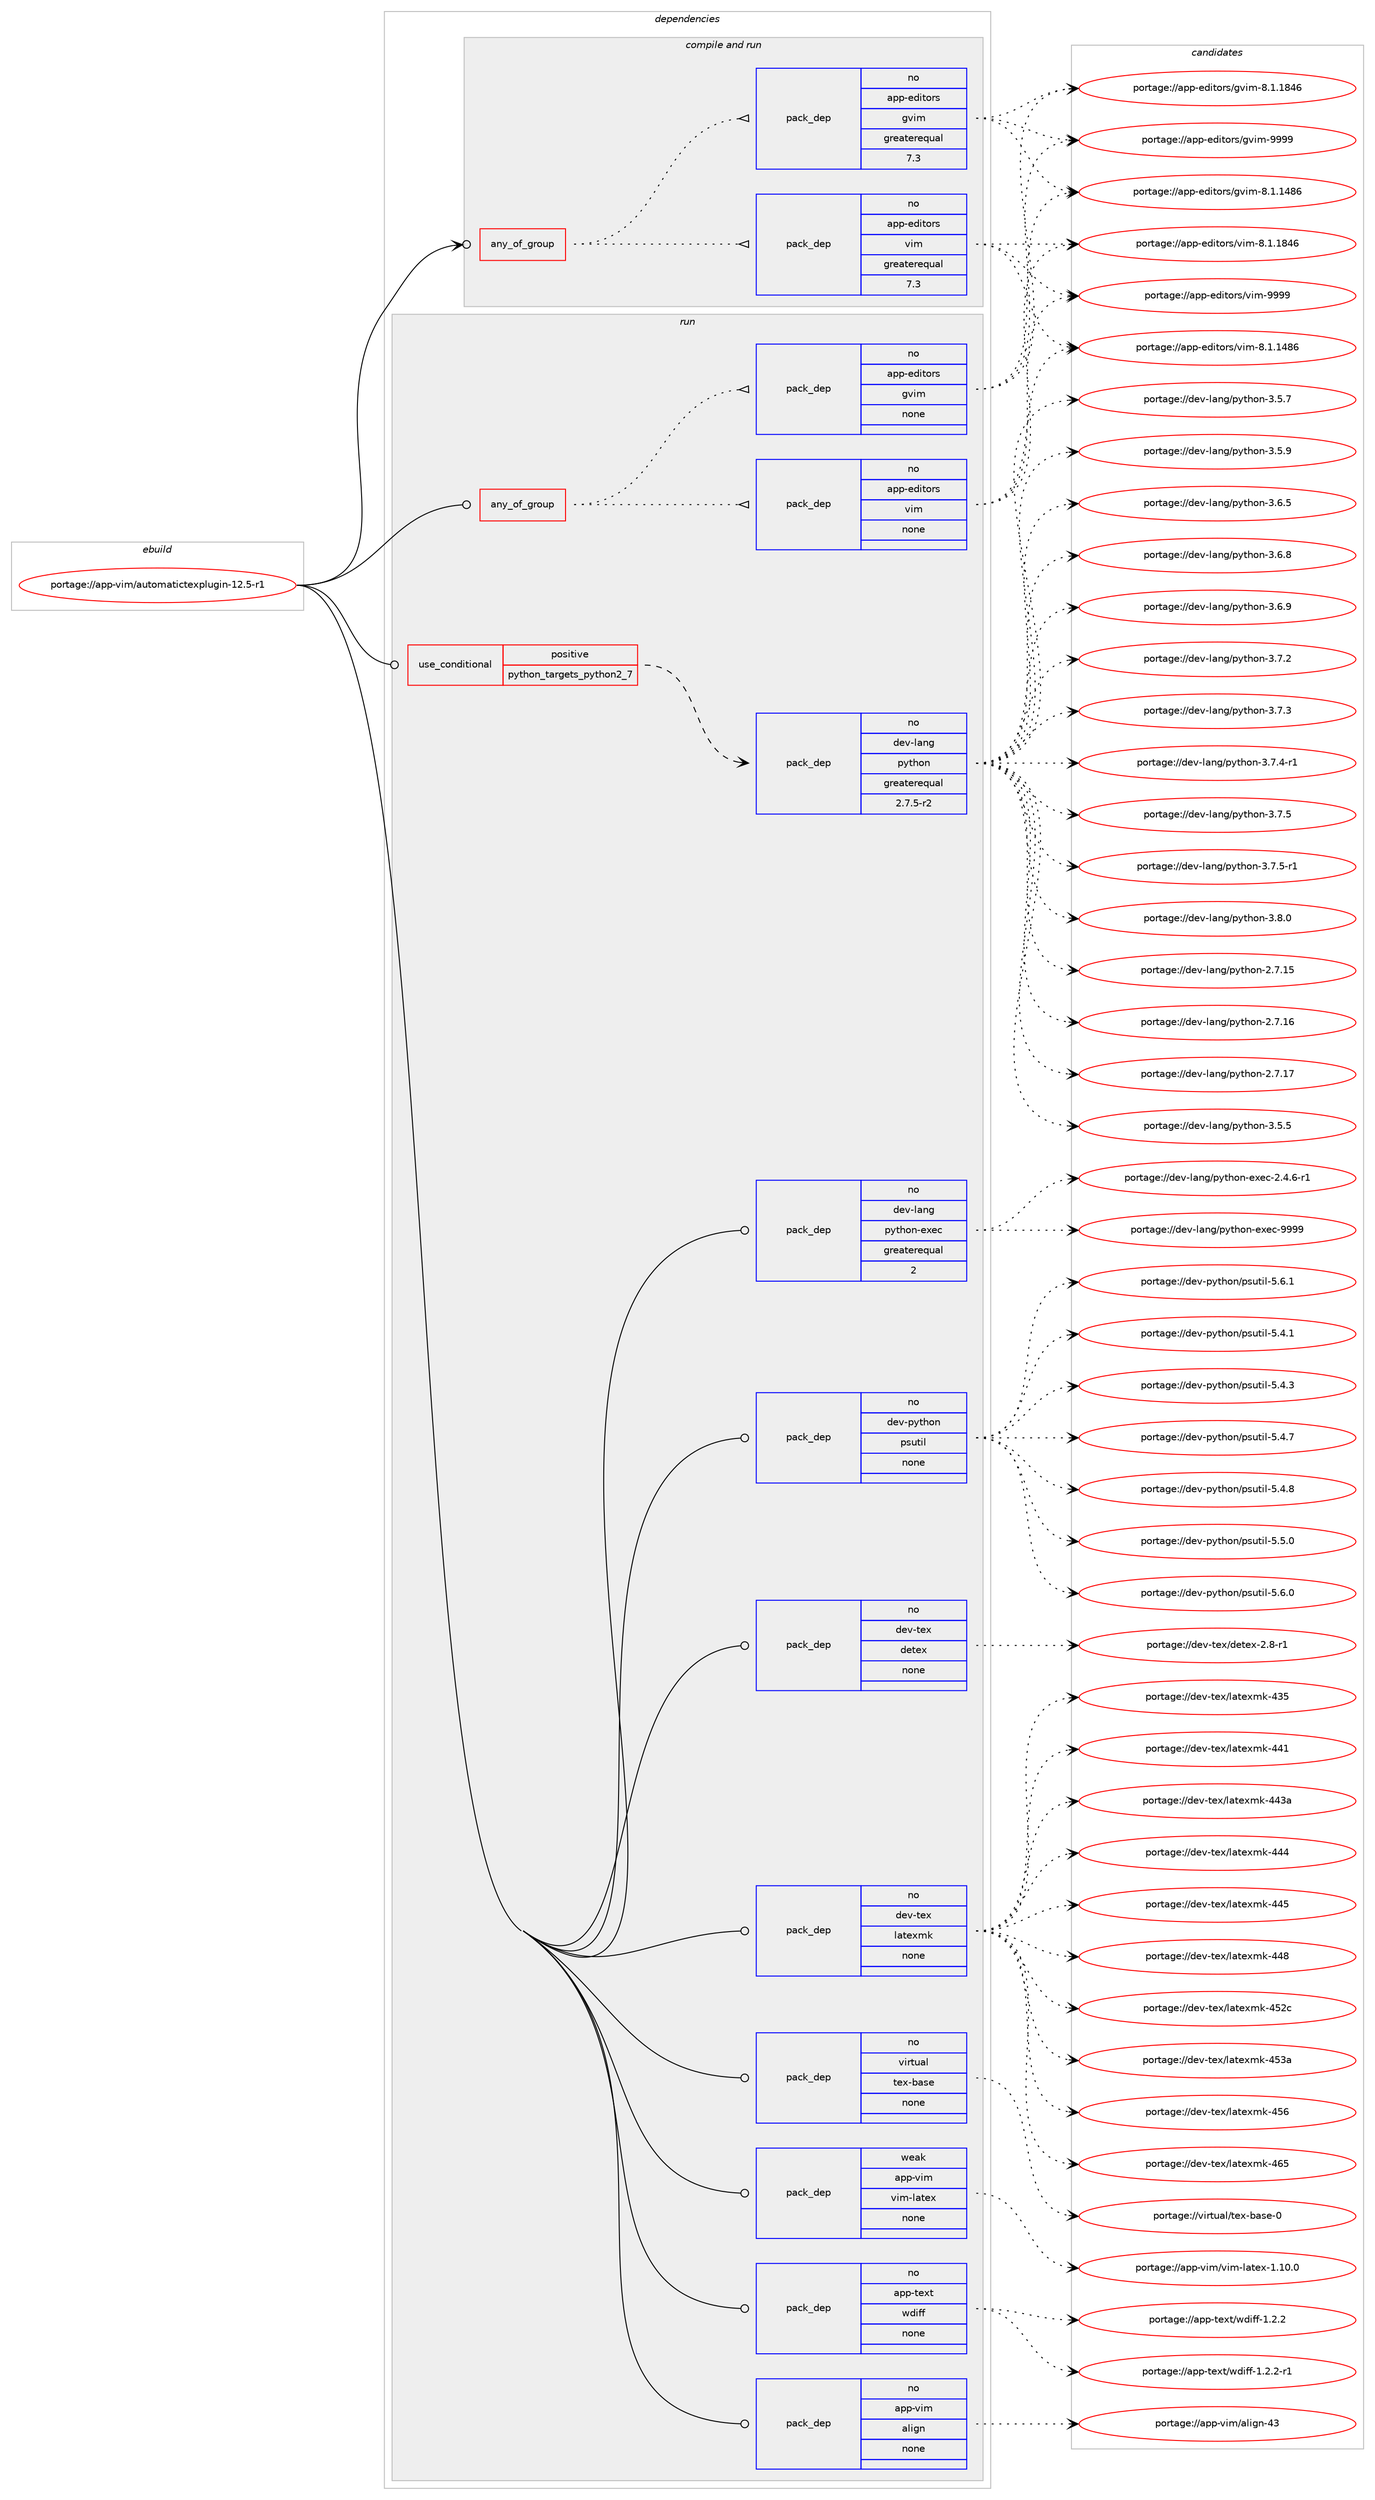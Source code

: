 digraph prolog {

# *************
# Graph options
# *************

newrank=true;
concentrate=true;
compound=true;
graph [rankdir=LR,fontname=Helvetica,fontsize=10,ranksep=1.5];#, ranksep=2.5, nodesep=0.2];
edge  [arrowhead=vee];
node  [fontname=Helvetica,fontsize=10];

# **********
# The ebuild
# **********

subgraph cluster_leftcol {
color=gray;
rank=same;
label=<<i>ebuild</i>>;
id [label="portage://app-vim/automatictexplugin-12.5-r1", color=red, width=4, href="../app-vim/automatictexplugin-12.5-r1.svg"];
}

# ****************
# The dependencies
# ****************

subgraph cluster_midcol {
color=gray;
label=<<i>dependencies</i>>;
subgraph cluster_compile {
fillcolor="#eeeeee";
style=filled;
label=<<i>compile</i>>;
}
subgraph cluster_compileandrun {
fillcolor="#eeeeee";
style=filled;
label=<<i>compile and run</i>>;
subgraph any835 {
dependency49101 [label=<<TABLE BORDER="0" CELLBORDER="1" CELLSPACING="0" CELLPADDING="4"><TR><TD CELLPADDING="10">any_of_group</TD></TR></TABLE>>, shape=none, color=red];subgraph pack36565 {
dependency49102 [label=<<TABLE BORDER="0" CELLBORDER="1" CELLSPACING="0" CELLPADDING="4" WIDTH="220"><TR><TD ROWSPAN="6" CELLPADDING="30">pack_dep</TD></TR><TR><TD WIDTH="110">no</TD></TR><TR><TD>app-editors</TD></TR><TR><TD>vim</TD></TR><TR><TD>greaterequal</TD></TR><TR><TD>7.3</TD></TR></TABLE>>, shape=none, color=blue];
}
dependency49101:e -> dependency49102:w [weight=20,style="dotted",arrowhead="oinv"];
subgraph pack36566 {
dependency49103 [label=<<TABLE BORDER="0" CELLBORDER="1" CELLSPACING="0" CELLPADDING="4" WIDTH="220"><TR><TD ROWSPAN="6" CELLPADDING="30">pack_dep</TD></TR><TR><TD WIDTH="110">no</TD></TR><TR><TD>app-editors</TD></TR><TR><TD>gvim</TD></TR><TR><TD>greaterequal</TD></TR><TR><TD>7.3</TD></TR></TABLE>>, shape=none, color=blue];
}
dependency49101:e -> dependency49103:w [weight=20,style="dotted",arrowhead="oinv"];
}
id:e -> dependency49101:w [weight=20,style="solid",arrowhead="odotvee"];
}
subgraph cluster_run {
fillcolor="#eeeeee";
style=filled;
label=<<i>run</i>>;
subgraph any836 {
dependency49104 [label=<<TABLE BORDER="0" CELLBORDER="1" CELLSPACING="0" CELLPADDING="4"><TR><TD CELLPADDING="10">any_of_group</TD></TR></TABLE>>, shape=none, color=red];subgraph pack36567 {
dependency49105 [label=<<TABLE BORDER="0" CELLBORDER="1" CELLSPACING="0" CELLPADDING="4" WIDTH="220"><TR><TD ROWSPAN="6" CELLPADDING="30">pack_dep</TD></TR><TR><TD WIDTH="110">no</TD></TR><TR><TD>app-editors</TD></TR><TR><TD>vim</TD></TR><TR><TD>none</TD></TR><TR><TD></TD></TR></TABLE>>, shape=none, color=blue];
}
dependency49104:e -> dependency49105:w [weight=20,style="dotted",arrowhead="oinv"];
subgraph pack36568 {
dependency49106 [label=<<TABLE BORDER="0" CELLBORDER="1" CELLSPACING="0" CELLPADDING="4" WIDTH="220"><TR><TD ROWSPAN="6" CELLPADDING="30">pack_dep</TD></TR><TR><TD WIDTH="110">no</TD></TR><TR><TD>app-editors</TD></TR><TR><TD>gvim</TD></TR><TR><TD>none</TD></TR><TR><TD></TD></TR></TABLE>>, shape=none, color=blue];
}
dependency49104:e -> dependency49106:w [weight=20,style="dotted",arrowhead="oinv"];
}
id:e -> dependency49104:w [weight=20,style="solid",arrowhead="odot"];
subgraph cond11674 {
dependency49107 [label=<<TABLE BORDER="0" CELLBORDER="1" CELLSPACING="0" CELLPADDING="4"><TR><TD ROWSPAN="3" CELLPADDING="10">use_conditional</TD></TR><TR><TD>positive</TD></TR><TR><TD>python_targets_python2_7</TD></TR></TABLE>>, shape=none, color=red];
subgraph pack36569 {
dependency49108 [label=<<TABLE BORDER="0" CELLBORDER="1" CELLSPACING="0" CELLPADDING="4" WIDTH="220"><TR><TD ROWSPAN="6" CELLPADDING="30">pack_dep</TD></TR><TR><TD WIDTH="110">no</TD></TR><TR><TD>dev-lang</TD></TR><TR><TD>python</TD></TR><TR><TD>greaterequal</TD></TR><TR><TD>2.7.5-r2</TD></TR></TABLE>>, shape=none, color=blue];
}
dependency49107:e -> dependency49108:w [weight=20,style="dashed",arrowhead="vee"];
}
id:e -> dependency49107:w [weight=20,style="solid",arrowhead="odot"];
subgraph pack36570 {
dependency49109 [label=<<TABLE BORDER="0" CELLBORDER="1" CELLSPACING="0" CELLPADDING="4" WIDTH="220"><TR><TD ROWSPAN="6" CELLPADDING="30">pack_dep</TD></TR><TR><TD WIDTH="110">no</TD></TR><TR><TD>app-text</TD></TR><TR><TD>wdiff</TD></TR><TR><TD>none</TD></TR><TR><TD></TD></TR></TABLE>>, shape=none, color=blue];
}
id:e -> dependency49109:w [weight=20,style="solid",arrowhead="odot"];
subgraph pack36571 {
dependency49110 [label=<<TABLE BORDER="0" CELLBORDER="1" CELLSPACING="0" CELLPADDING="4" WIDTH="220"><TR><TD ROWSPAN="6" CELLPADDING="30">pack_dep</TD></TR><TR><TD WIDTH="110">no</TD></TR><TR><TD>app-vim</TD></TR><TR><TD>align</TD></TR><TR><TD>none</TD></TR><TR><TD></TD></TR></TABLE>>, shape=none, color=blue];
}
id:e -> dependency49110:w [weight=20,style="solid",arrowhead="odot"];
subgraph pack36572 {
dependency49111 [label=<<TABLE BORDER="0" CELLBORDER="1" CELLSPACING="0" CELLPADDING="4" WIDTH="220"><TR><TD ROWSPAN="6" CELLPADDING="30">pack_dep</TD></TR><TR><TD WIDTH="110">no</TD></TR><TR><TD>dev-lang</TD></TR><TR><TD>python-exec</TD></TR><TR><TD>greaterequal</TD></TR><TR><TD>2</TD></TR></TABLE>>, shape=none, color=blue];
}
id:e -> dependency49111:w [weight=20,style="solid",arrowhead="odot"];
subgraph pack36573 {
dependency49112 [label=<<TABLE BORDER="0" CELLBORDER="1" CELLSPACING="0" CELLPADDING="4" WIDTH="220"><TR><TD ROWSPAN="6" CELLPADDING="30">pack_dep</TD></TR><TR><TD WIDTH="110">no</TD></TR><TR><TD>dev-python</TD></TR><TR><TD>psutil</TD></TR><TR><TD>none</TD></TR><TR><TD></TD></TR></TABLE>>, shape=none, color=blue];
}
id:e -> dependency49112:w [weight=20,style="solid",arrowhead="odot"];
subgraph pack36574 {
dependency49113 [label=<<TABLE BORDER="0" CELLBORDER="1" CELLSPACING="0" CELLPADDING="4" WIDTH="220"><TR><TD ROWSPAN="6" CELLPADDING="30">pack_dep</TD></TR><TR><TD WIDTH="110">no</TD></TR><TR><TD>dev-tex</TD></TR><TR><TD>detex</TD></TR><TR><TD>none</TD></TR><TR><TD></TD></TR></TABLE>>, shape=none, color=blue];
}
id:e -> dependency49113:w [weight=20,style="solid",arrowhead="odot"];
subgraph pack36575 {
dependency49114 [label=<<TABLE BORDER="0" CELLBORDER="1" CELLSPACING="0" CELLPADDING="4" WIDTH="220"><TR><TD ROWSPAN="6" CELLPADDING="30">pack_dep</TD></TR><TR><TD WIDTH="110">no</TD></TR><TR><TD>dev-tex</TD></TR><TR><TD>latexmk</TD></TR><TR><TD>none</TD></TR><TR><TD></TD></TR></TABLE>>, shape=none, color=blue];
}
id:e -> dependency49114:w [weight=20,style="solid",arrowhead="odot"];
subgraph pack36576 {
dependency49115 [label=<<TABLE BORDER="0" CELLBORDER="1" CELLSPACING="0" CELLPADDING="4" WIDTH="220"><TR><TD ROWSPAN="6" CELLPADDING="30">pack_dep</TD></TR><TR><TD WIDTH="110">no</TD></TR><TR><TD>virtual</TD></TR><TR><TD>tex-base</TD></TR><TR><TD>none</TD></TR><TR><TD></TD></TR></TABLE>>, shape=none, color=blue];
}
id:e -> dependency49115:w [weight=20,style="solid",arrowhead="odot"];
subgraph pack36577 {
dependency49116 [label=<<TABLE BORDER="0" CELLBORDER="1" CELLSPACING="0" CELLPADDING="4" WIDTH="220"><TR><TD ROWSPAN="6" CELLPADDING="30">pack_dep</TD></TR><TR><TD WIDTH="110">weak</TD></TR><TR><TD>app-vim</TD></TR><TR><TD>vim-latex</TD></TR><TR><TD>none</TD></TR><TR><TD></TD></TR></TABLE>>, shape=none, color=blue];
}
id:e -> dependency49116:w [weight=20,style="solid",arrowhead="odot"];
}
}

# **************
# The candidates
# **************

subgraph cluster_choices {
rank=same;
color=gray;
label=<<i>candidates</i>>;

subgraph choice36565 {
color=black;
nodesep=1;
choiceportage971121124510110010511611111411547118105109455646494649525654 [label="portage://app-editors/vim-8.1.1486", color=red, width=4,href="../app-editors/vim-8.1.1486.svg"];
choiceportage971121124510110010511611111411547118105109455646494649565254 [label="portage://app-editors/vim-8.1.1846", color=red, width=4,href="../app-editors/vim-8.1.1846.svg"];
choiceportage9711211245101100105116111114115471181051094557575757 [label="portage://app-editors/vim-9999", color=red, width=4,href="../app-editors/vim-9999.svg"];
dependency49102:e -> choiceportage971121124510110010511611111411547118105109455646494649525654:w [style=dotted,weight="100"];
dependency49102:e -> choiceportage971121124510110010511611111411547118105109455646494649565254:w [style=dotted,weight="100"];
dependency49102:e -> choiceportage9711211245101100105116111114115471181051094557575757:w [style=dotted,weight="100"];
}
subgraph choice36566 {
color=black;
nodesep=1;
choiceportage971121124510110010511611111411547103118105109455646494649525654 [label="portage://app-editors/gvim-8.1.1486", color=red, width=4,href="../app-editors/gvim-8.1.1486.svg"];
choiceportage971121124510110010511611111411547103118105109455646494649565254 [label="portage://app-editors/gvim-8.1.1846", color=red, width=4,href="../app-editors/gvim-8.1.1846.svg"];
choiceportage9711211245101100105116111114115471031181051094557575757 [label="portage://app-editors/gvim-9999", color=red, width=4,href="../app-editors/gvim-9999.svg"];
dependency49103:e -> choiceportage971121124510110010511611111411547103118105109455646494649525654:w [style=dotted,weight="100"];
dependency49103:e -> choiceportage971121124510110010511611111411547103118105109455646494649565254:w [style=dotted,weight="100"];
dependency49103:e -> choiceportage9711211245101100105116111114115471031181051094557575757:w [style=dotted,weight="100"];
}
subgraph choice36567 {
color=black;
nodesep=1;
choiceportage971121124510110010511611111411547118105109455646494649525654 [label="portage://app-editors/vim-8.1.1486", color=red, width=4,href="../app-editors/vim-8.1.1486.svg"];
choiceportage971121124510110010511611111411547118105109455646494649565254 [label="portage://app-editors/vim-8.1.1846", color=red, width=4,href="../app-editors/vim-8.1.1846.svg"];
choiceportage9711211245101100105116111114115471181051094557575757 [label="portage://app-editors/vim-9999", color=red, width=4,href="../app-editors/vim-9999.svg"];
dependency49105:e -> choiceportage971121124510110010511611111411547118105109455646494649525654:w [style=dotted,weight="100"];
dependency49105:e -> choiceportage971121124510110010511611111411547118105109455646494649565254:w [style=dotted,weight="100"];
dependency49105:e -> choiceportage9711211245101100105116111114115471181051094557575757:w [style=dotted,weight="100"];
}
subgraph choice36568 {
color=black;
nodesep=1;
choiceportage971121124510110010511611111411547103118105109455646494649525654 [label="portage://app-editors/gvim-8.1.1486", color=red, width=4,href="../app-editors/gvim-8.1.1486.svg"];
choiceportage971121124510110010511611111411547103118105109455646494649565254 [label="portage://app-editors/gvim-8.1.1846", color=red, width=4,href="../app-editors/gvim-8.1.1846.svg"];
choiceportage9711211245101100105116111114115471031181051094557575757 [label="portage://app-editors/gvim-9999", color=red, width=4,href="../app-editors/gvim-9999.svg"];
dependency49106:e -> choiceportage971121124510110010511611111411547103118105109455646494649525654:w [style=dotted,weight="100"];
dependency49106:e -> choiceportage971121124510110010511611111411547103118105109455646494649565254:w [style=dotted,weight="100"];
dependency49106:e -> choiceportage9711211245101100105116111114115471031181051094557575757:w [style=dotted,weight="100"];
}
subgraph choice36569 {
color=black;
nodesep=1;
choiceportage10010111845108971101034711212111610411111045504655464953 [label="portage://dev-lang/python-2.7.15", color=red, width=4,href="../dev-lang/python-2.7.15.svg"];
choiceportage10010111845108971101034711212111610411111045504655464954 [label="portage://dev-lang/python-2.7.16", color=red, width=4,href="../dev-lang/python-2.7.16.svg"];
choiceportage10010111845108971101034711212111610411111045504655464955 [label="portage://dev-lang/python-2.7.17", color=red, width=4,href="../dev-lang/python-2.7.17.svg"];
choiceportage100101118451089711010347112121116104111110455146534653 [label="portage://dev-lang/python-3.5.5", color=red, width=4,href="../dev-lang/python-3.5.5.svg"];
choiceportage100101118451089711010347112121116104111110455146534655 [label="portage://dev-lang/python-3.5.7", color=red, width=4,href="../dev-lang/python-3.5.7.svg"];
choiceportage100101118451089711010347112121116104111110455146534657 [label="portage://dev-lang/python-3.5.9", color=red, width=4,href="../dev-lang/python-3.5.9.svg"];
choiceportage100101118451089711010347112121116104111110455146544653 [label="portage://dev-lang/python-3.6.5", color=red, width=4,href="../dev-lang/python-3.6.5.svg"];
choiceportage100101118451089711010347112121116104111110455146544656 [label="portage://dev-lang/python-3.6.8", color=red, width=4,href="../dev-lang/python-3.6.8.svg"];
choiceportage100101118451089711010347112121116104111110455146544657 [label="portage://dev-lang/python-3.6.9", color=red, width=4,href="../dev-lang/python-3.6.9.svg"];
choiceportage100101118451089711010347112121116104111110455146554650 [label="portage://dev-lang/python-3.7.2", color=red, width=4,href="../dev-lang/python-3.7.2.svg"];
choiceportage100101118451089711010347112121116104111110455146554651 [label="portage://dev-lang/python-3.7.3", color=red, width=4,href="../dev-lang/python-3.7.3.svg"];
choiceportage1001011184510897110103471121211161041111104551465546524511449 [label="portage://dev-lang/python-3.7.4-r1", color=red, width=4,href="../dev-lang/python-3.7.4-r1.svg"];
choiceportage100101118451089711010347112121116104111110455146554653 [label="portage://dev-lang/python-3.7.5", color=red, width=4,href="../dev-lang/python-3.7.5.svg"];
choiceportage1001011184510897110103471121211161041111104551465546534511449 [label="portage://dev-lang/python-3.7.5-r1", color=red, width=4,href="../dev-lang/python-3.7.5-r1.svg"];
choiceportage100101118451089711010347112121116104111110455146564648 [label="portage://dev-lang/python-3.8.0", color=red, width=4,href="../dev-lang/python-3.8.0.svg"];
dependency49108:e -> choiceportage10010111845108971101034711212111610411111045504655464953:w [style=dotted,weight="100"];
dependency49108:e -> choiceportage10010111845108971101034711212111610411111045504655464954:w [style=dotted,weight="100"];
dependency49108:e -> choiceportage10010111845108971101034711212111610411111045504655464955:w [style=dotted,weight="100"];
dependency49108:e -> choiceportage100101118451089711010347112121116104111110455146534653:w [style=dotted,weight="100"];
dependency49108:e -> choiceportage100101118451089711010347112121116104111110455146534655:w [style=dotted,weight="100"];
dependency49108:e -> choiceportage100101118451089711010347112121116104111110455146534657:w [style=dotted,weight="100"];
dependency49108:e -> choiceportage100101118451089711010347112121116104111110455146544653:w [style=dotted,weight="100"];
dependency49108:e -> choiceportage100101118451089711010347112121116104111110455146544656:w [style=dotted,weight="100"];
dependency49108:e -> choiceportage100101118451089711010347112121116104111110455146544657:w [style=dotted,weight="100"];
dependency49108:e -> choiceportage100101118451089711010347112121116104111110455146554650:w [style=dotted,weight="100"];
dependency49108:e -> choiceportage100101118451089711010347112121116104111110455146554651:w [style=dotted,weight="100"];
dependency49108:e -> choiceportage1001011184510897110103471121211161041111104551465546524511449:w [style=dotted,weight="100"];
dependency49108:e -> choiceportage100101118451089711010347112121116104111110455146554653:w [style=dotted,weight="100"];
dependency49108:e -> choiceportage1001011184510897110103471121211161041111104551465546534511449:w [style=dotted,weight="100"];
dependency49108:e -> choiceportage100101118451089711010347112121116104111110455146564648:w [style=dotted,weight="100"];
}
subgraph choice36570 {
color=black;
nodesep=1;
choiceportage971121124511610112011647119100105102102454946504650 [label="portage://app-text/wdiff-1.2.2", color=red, width=4,href="../app-text/wdiff-1.2.2.svg"];
choiceportage9711211245116101120116471191001051021024549465046504511449 [label="portage://app-text/wdiff-1.2.2-r1", color=red, width=4,href="../app-text/wdiff-1.2.2-r1.svg"];
dependency49109:e -> choiceportage971121124511610112011647119100105102102454946504650:w [style=dotted,weight="100"];
dependency49109:e -> choiceportage9711211245116101120116471191001051021024549465046504511449:w [style=dotted,weight="100"];
}
subgraph choice36571 {
color=black;
nodesep=1;
choiceportage97112112451181051094797108105103110455251 [label="portage://app-vim/align-43", color=red, width=4,href="../app-vim/align-43.svg"];
dependency49110:e -> choiceportage97112112451181051094797108105103110455251:w [style=dotted,weight="100"];
}
subgraph choice36572 {
color=black;
nodesep=1;
choiceportage10010111845108971101034711212111610411111045101120101994550465246544511449 [label="portage://dev-lang/python-exec-2.4.6-r1", color=red, width=4,href="../dev-lang/python-exec-2.4.6-r1.svg"];
choiceportage10010111845108971101034711212111610411111045101120101994557575757 [label="portage://dev-lang/python-exec-9999", color=red, width=4,href="../dev-lang/python-exec-9999.svg"];
dependency49111:e -> choiceportage10010111845108971101034711212111610411111045101120101994550465246544511449:w [style=dotted,weight="100"];
dependency49111:e -> choiceportage10010111845108971101034711212111610411111045101120101994557575757:w [style=dotted,weight="100"];
}
subgraph choice36573 {
color=black;
nodesep=1;
choiceportage1001011184511212111610411111047112115117116105108455346524649 [label="portage://dev-python/psutil-5.4.1", color=red, width=4,href="../dev-python/psutil-5.4.1.svg"];
choiceportage1001011184511212111610411111047112115117116105108455346524651 [label="portage://dev-python/psutil-5.4.3", color=red, width=4,href="../dev-python/psutil-5.4.3.svg"];
choiceportage1001011184511212111610411111047112115117116105108455346524655 [label="portage://dev-python/psutil-5.4.7", color=red, width=4,href="../dev-python/psutil-5.4.7.svg"];
choiceportage1001011184511212111610411111047112115117116105108455346524656 [label="portage://dev-python/psutil-5.4.8", color=red, width=4,href="../dev-python/psutil-5.4.8.svg"];
choiceportage1001011184511212111610411111047112115117116105108455346534648 [label="portage://dev-python/psutil-5.5.0", color=red, width=4,href="../dev-python/psutil-5.5.0.svg"];
choiceportage1001011184511212111610411111047112115117116105108455346544648 [label="portage://dev-python/psutil-5.6.0", color=red, width=4,href="../dev-python/psutil-5.6.0.svg"];
choiceportage1001011184511212111610411111047112115117116105108455346544649 [label="portage://dev-python/psutil-5.6.1", color=red, width=4,href="../dev-python/psutil-5.6.1.svg"];
dependency49112:e -> choiceportage1001011184511212111610411111047112115117116105108455346524649:w [style=dotted,weight="100"];
dependency49112:e -> choiceportage1001011184511212111610411111047112115117116105108455346524651:w [style=dotted,weight="100"];
dependency49112:e -> choiceportage1001011184511212111610411111047112115117116105108455346524655:w [style=dotted,weight="100"];
dependency49112:e -> choiceportage1001011184511212111610411111047112115117116105108455346524656:w [style=dotted,weight="100"];
dependency49112:e -> choiceportage1001011184511212111610411111047112115117116105108455346534648:w [style=dotted,weight="100"];
dependency49112:e -> choiceportage1001011184511212111610411111047112115117116105108455346544648:w [style=dotted,weight="100"];
dependency49112:e -> choiceportage1001011184511212111610411111047112115117116105108455346544649:w [style=dotted,weight="100"];
}
subgraph choice36574 {
color=black;
nodesep=1;
choiceportage1001011184511610112047100101116101120455046564511449 [label="portage://dev-tex/detex-2.8-r1", color=red, width=4,href="../dev-tex/detex-2.8-r1.svg"];
dependency49113:e -> choiceportage1001011184511610112047100101116101120455046564511449:w [style=dotted,weight="100"];
}
subgraph choice36575 {
color=black;
nodesep=1;
choiceportage10010111845116101120471089711610112010910745525153 [label="portage://dev-tex/latexmk-435", color=red, width=4,href="../dev-tex/latexmk-435.svg"];
choiceportage10010111845116101120471089711610112010910745525249 [label="portage://dev-tex/latexmk-441", color=red, width=4,href="../dev-tex/latexmk-441.svg"];
choiceportage1001011184511610112047108971161011201091074552525197 [label="portage://dev-tex/latexmk-443a", color=red, width=4,href="../dev-tex/latexmk-443a.svg"];
choiceportage10010111845116101120471089711610112010910745525252 [label="portage://dev-tex/latexmk-444", color=red, width=4,href="../dev-tex/latexmk-444.svg"];
choiceportage10010111845116101120471089711610112010910745525253 [label="portage://dev-tex/latexmk-445", color=red, width=4,href="../dev-tex/latexmk-445.svg"];
choiceportage10010111845116101120471089711610112010910745525256 [label="portage://dev-tex/latexmk-448", color=red, width=4,href="../dev-tex/latexmk-448.svg"];
choiceportage1001011184511610112047108971161011201091074552535099 [label="portage://dev-tex/latexmk-452c", color=red, width=4,href="../dev-tex/latexmk-452c.svg"];
choiceportage1001011184511610112047108971161011201091074552535197 [label="portage://dev-tex/latexmk-453a", color=red, width=4,href="../dev-tex/latexmk-453a.svg"];
choiceportage10010111845116101120471089711610112010910745525354 [label="portage://dev-tex/latexmk-456", color=red, width=4,href="../dev-tex/latexmk-456.svg"];
choiceportage10010111845116101120471089711610112010910745525453 [label="portage://dev-tex/latexmk-465", color=red, width=4,href="../dev-tex/latexmk-465.svg"];
dependency49114:e -> choiceportage10010111845116101120471089711610112010910745525153:w [style=dotted,weight="100"];
dependency49114:e -> choiceportage10010111845116101120471089711610112010910745525249:w [style=dotted,weight="100"];
dependency49114:e -> choiceportage1001011184511610112047108971161011201091074552525197:w [style=dotted,weight="100"];
dependency49114:e -> choiceportage10010111845116101120471089711610112010910745525252:w [style=dotted,weight="100"];
dependency49114:e -> choiceportage10010111845116101120471089711610112010910745525253:w [style=dotted,weight="100"];
dependency49114:e -> choiceportage10010111845116101120471089711610112010910745525256:w [style=dotted,weight="100"];
dependency49114:e -> choiceportage1001011184511610112047108971161011201091074552535099:w [style=dotted,weight="100"];
dependency49114:e -> choiceportage1001011184511610112047108971161011201091074552535197:w [style=dotted,weight="100"];
dependency49114:e -> choiceportage10010111845116101120471089711610112010910745525354:w [style=dotted,weight="100"];
dependency49114:e -> choiceportage10010111845116101120471089711610112010910745525453:w [style=dotted,weight="100"];
}
subgraph choice36576 {
color=black;
nodesep=1;
choiceportage11810511411611797108471161011204598971151014548 [label="portage://virtual/tex-base-0", color=red, width=4,href="../virtual/tex-base-0.svg"];
dependency49115:e -> choiceportage11810511411611797108471161011204598971151014548:w [style=dotted,weight="100"];
}
subgraph choice36577 {
color=black;
nodesep=1;
choiceportage971121124511810510947118105109451089711610112045494649484648 [label="portage://app-vim/vim-latex-1.10.0", color=red, width=4,href="../app-vim/vim-latex-1.10.0.svg"];
dependency49116:e -> choiceportage971121124511810510947118105109451089711610112045494649484648:w [style=dotted,weight="100"];
}
}

}

